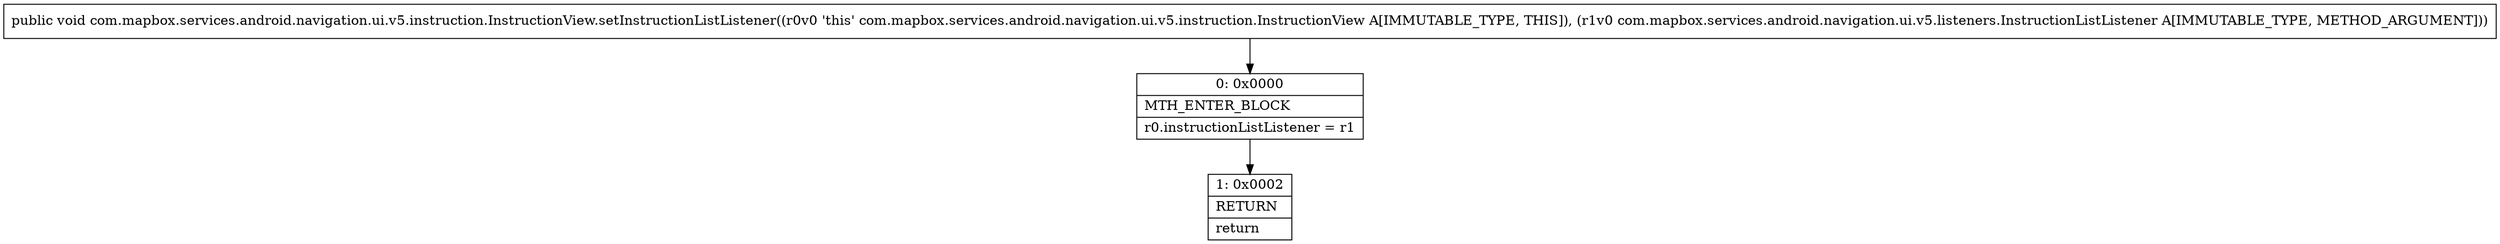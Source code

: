 digraph "CFG forcom.mapbox.services.android.navigation.ui.v5.instruction.InstructionView.setInstructionListListener(Lcom\/mapbox\/services\/android\/navigation\/ui\/v5\/listeners\/InstructionListListener;)V" {
Node_0 [shape=record,label="{0\:\ 0x0000|MTH_ENTER_BLOCK\l|r0.instructionListListener = r1\l}"];
Node_1 [shape=record,label="{1\:\ 0x0002|RETURN\l|return\l}"];
MethodNode[shape=record,label="{public void com.mapbox.services.android.navigation.ui.v5.instruction.InstructionView.setInstructionListListener((r0v0 'this' com.mapbox.services.android.navigation.ui.v5.instruction.InstructionView A[IMMUTABLE_TYPE, THIS]), (r1v0 com.mapbox.services.android.navigation.ui.v5.listeners.InstructionListListener A[IMMUTABLE_TYPE, METHOD_ARGUMENT])) }"];
MethodNode -> Node_0;
Node_0 -> Node_1;
}

